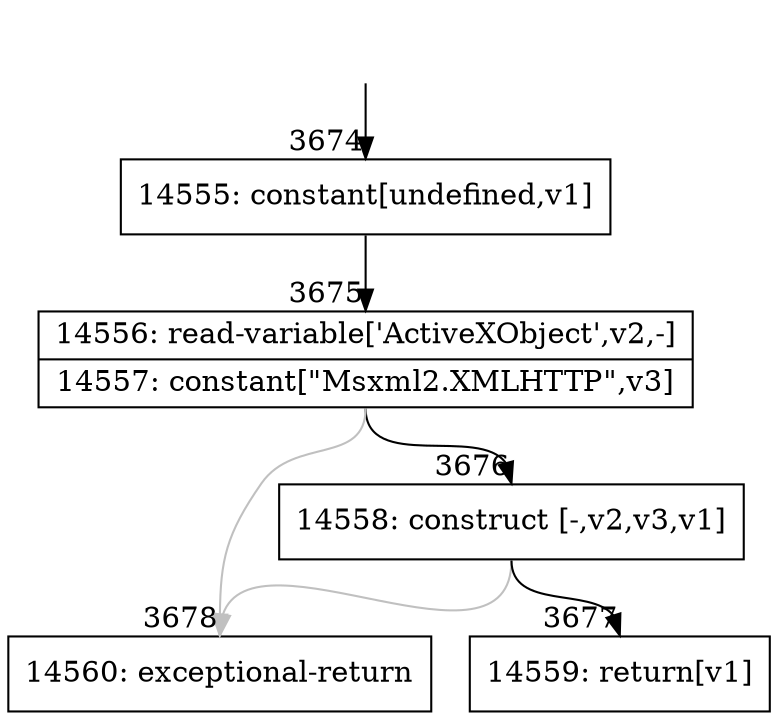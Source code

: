 digraph {
rankdir="TD"
BB_entry279[shape=none,label=""];
BB_entry279 -> BB3674 [tailport=s, headport=n, headlabel="    3674"]
BB3674 [shape=record label="{14555: constant[undefined,v1]}" ] 
BB3674 -> BB3675 [tailport=s, headport=n, headlabel="      3675"]
BB3675 [shape=record label="{14556: read-variable['ActiveXObject',v2,-]|14557: constant[\"Msxml2.XMLHTTP\",v3]}" ] 
BB3675 -> BB3676 [tailport=s, headport=n, headlabel="      3676"]
BB3675 -> BB3678 [tailport=s, headport=n, color=gray, headlabel="      3678"]
BB3676 [shape=record label="{14558: construct [-,v2,v3,v1]}" ] 
BB3676 -> BB3677 [tailport=s, headport=n, headlabel="      3677"]
BB3676 -> BB3678 [tailport=s, headport=n, color=gray]
BB3677 [shape=record label="{14559: return[v1]}" ] 
BB3678 [shape=record label="{14560: exceptional-return}" ] 
//#$~ 2440
}
